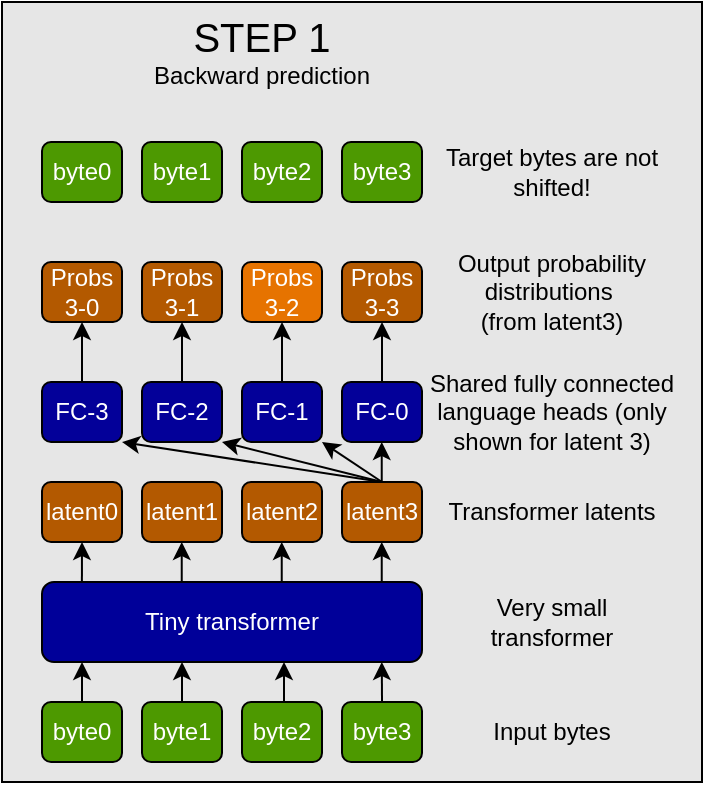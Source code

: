 <mxfile version="25.0.2">
  <diagram name="Seite-1" id="AwcVcW9VP8zm1qtS3SrH">
    <mxGraphModel dx="1122" dy="793" grid="1" gridSize="10" guides="1" tooltips="1" connect="1" arrows="1" fold="1" page="1" pageScale="1" pageWidth="827" pageHeight="1169" math="0" shadow="0">
      <root>
        <mxCell id="0" />
        <mxCell id="1" parent="0" />
        <mxCell id="HqEFTpVDg2efrMnKJrko-23" value="" style="rounded=0;whiteSpace=wrap;html=1;fillColor=#E6E6E6;" parent="1" vertex="1">
          <mxGeometry x="40" y="20" width="350" height="390" as="geometry" />
        </mxCell>
        <mxCell id="X-KIfJeAQy9R9fYGySRZ-1" value="byte0" style="rounded=1;whiteSpace=wrap;html=1;fillColor=#4D9900;fontColor=#FFFFFF;" parent="1" vertex="1">
          <mxGeometry x="60" y="370" width="40" height="30" as="geometry" />
        </mxCell>
        <mxCell id="X-KIfJeAQy9R9fYGySRZ-2" value="byte1" style="rounded=1;whiteSpace=wrap;html=1;fillColor=#4D9900;fontColor=#FFFFFF;" parent="1" vertex="1">
          <mxGeometry x="110" y="370" width="40" height="30" as="geometry" />
        </mxCell>
        <mxCell id="X-KIfJeAQy9R9fYGySRZ-3" value="byte2" style="rounded=1;whiteSpace=wrap;html=1;fillColor=#4D9900;fontColor=#FFFFFF;" parent="1" vertex="1">
          <mxGeometry x="160" y="370" width="40" height="30" as="geometry" />
        </mxCell>
        <mxCell id="X-KIfJeAQy9R9fYGySRZ-29" style="edgeStyle=orthogonalEdgeStyle;rounded=0;orthogonalLoop=1;jettySize=auto;html=1;exitX=0.5;exitY=0;exitDx=0;exitDy=0;" parent="1" source="X-KIfJeAQy9R9fYGySRZ-4" edge="1">
          <mxGeometry relative="1" as="geometry">
            <mxPoint x="229.899" y="350" as="targetPoint" />
          </mxGeometry>
        </mxCell>
        <mxCell id="X-KIfJeAQy9R9fYGySRZ-4" value="byte3" style="rounded=1;whiteSpace=wrap;html=1;fillColor=#4D9900;fontColor=#FFFFFF;" parent="1" vertex="1">
          <mxGeometry x="210" y="370" width="40" height="30" as="geometry" />
        </mxCell>
        <mxCell id="X-KIfJeAQy9R9fYGySRZ-5" value="Tiny transformer" style="rounded=1;whiteSpace=wrap;html=1;fillColor=#000099;fontColor=#FFFFFF;" parent="1" vertex="1">
          <mxGeometry x="60" y="310" width="190" height="40" as="geometry" />
        </mxCell>
        <mxCell id="X-KIfJeAQy9R9fYGySRZ-6" value="latent0" style="rounded=1;whiteSpace=wrap;html=1;fillColor=#B35900;fontColor=#FFFFFF;" parent="1" vertex="1">
          <mxGeometry x="60" y="260" width="40" height="30" as="geometry" />
        </mxCell>
        <mxCell id="X-KIfJeAQy9R9fYGySRZ-7" value="latent1" style="rounded=1;whiteSpace=wrap;html=1;fillColor=#B35900;fontColor=#FFFFFF;" parent="1" vertex="1">
          <mxGeometry x="110" y="260" width="40" height="30" as="geometry" />
        </mxCell>
        <mxCell id="X-KIfJeAQy9R9fYGySRZ-8" value="latent2" style="rounded=1;whiteSpace=wrap;html=1;fillColor=#B35900;fontColor=#FFFFFF;" parent="1" vertex="1">
          <mxGeometry x="160" y="260" width="40" height="30" as="geometry" />
        </mxCell>
        <mxCell id="X-KIfJeAQy9R9fYGySRZ-9" value="latent3" style="rounded=1;whiteSpace=wrap;html=1;fillColor=#B35900;fontColor=#FFFFFF;" parent="1" vertex="1">
          <mxGeometry x="210" y="260" width="40" height="30" as="geometry" />
        </mxCell>
        <mxCell id="X-KIfJeAQy9R9fYGySRZ-10" value="byte0" style="rounded=1;whiteSpace=wrap;html=1;fillColor=#4d9901;fontColor=#FFFFFF;" parent="1" vertex="1">
          <mxGeometry x="60" y="90" width="40" height="30" as="geometry" />
        </mxCell>
        <mxCell id="X-KIfJeAQy9R9fYGySRZ-11" value="byte1" style="rounded=1;whiteSpace=wrap;html=1;fillColor=#4d9901;fontColor=#FFFFFF;" parent="1" vertex="1">
          <mxGeometry x="110" y="90" width="40" height="30" as="geometry" />
        </mxCell>
        <mxCell id="X-KIfJeAQy9R9fYGySRZ-12" value="byte2" style="rounded=1;whiteSpace=wrap;html=1;fillColor=#4d9901;fontColor=#FFFFFF;" parent="1" vertex="1">
          <mxGeometry x="160" y="90" width="40" height="30" as="geometry" />
        </mxCell>
        <mxCell id="X-KIfJeAQy9R9fYGySRZ-13" value="byte3" style="rounded=1;whiteSpace=wrap;html=1;fillColor=#4d9901;fontColor=#FFFFFF;" parent="1" vertex="1">
          <mxGeometry x="210" y="90" width="40" height="30" as="geometry" />
        </mxCell>
        <mxCell id="X-KIfJeAQy9R9fYGySRZ-18" value="FC-0" style="rounded=1;whiteSpace=wrap;html=1;fillColor=#030099;fontColor=#FFFFFF;" parent="1" vertex="1">
          <mxGeometry x="210" y="210" width="40" height="30" as="geometry" />
        </mxCell>
        <mxCell id="X-KIfJeAQy9R9fYGySRZ-40" style="edgeStyle=orthogonalEdgeStyle;rounded=0;orthogonalLoop=1;jettySize=auto;html=1;exitX=0.5;exitY=0;exitDx=0;exitDy=0;entryX=0.5;entryY=1;entryDx=0;entryDy=0;" parent="1" source="X-KIfJeAQy9R9fYGySRZ-19" target="X-KIfJeAQy9R9fYGySRZ-23" edge="1">
          <mxGeometry relative="1" as="geometry" />
        </mxCell>
        <mxCell id="X-KIfJeAQy9R9fYGySRZ-19" value="FC-1" style="rounded=1;whiteSpace=wrap;html=1;fillColor=#030099;fontColor=#FFFFFF;" parent="1" vertex="1">
          <mxGeometry x="160" y="210" width="40" height="30" as="geometry" />
        </mxCell>
        <mxCell id="X-KIfJeAQy9R9fYGySRZ-39" style="edgeStyle=orthogonalEdgeStyle;rounded=0;orthogonalLoop=1;jettySize=auto;html=1;exitX=0.5;exitY=0;exitDx=0;exitDy=0;entryX=0.5;entryY=1;entryDx=0;entryDy=0;" parent="1" source="X-KIfJeAQy9R9fYGySRZ-20" target="X-KIfJeAQy9R9fYGySRZ-24" edge="1">
          <mxGeometry relative="1" as="geometry" />
        </mxCell>
        <mxCell id="X-KIfJeAQy9R9fYGySRZ-20" value="FC-2" style="rounded=1;whiteSpace=wrap;html=1;fillColor=#030099;fontColor=#FFFFFF;" parent="1" vertex="1">
          <mxGeometry x="110" y="210" width="40" height="30" as="geometry" />
        </mxCell>
        <mxCell id="X-KIfJeAQy9R9fYGySRZ-38" style="edgeStyle=orthogonalEdgeStyle;rounded=0;orthogonalLoop=1;jettySize=auto;html=1;exitX=0.5;exitY=0;exitDx=0;exitDy=0;entryX=0.5;entryY=1;entryDx=0;entryDy=0;" parent="1" source="X-KIfJeAQy9R9fYGySRZ-21" target="X-KIfJeAQy9R9fYGySRZ-25" edge="1">
          <mxGeometry relative="1" as="geometry" />
        </mxCell>
        <mxCell id="X-KIfJeAQy9R9fYGySRZ-21" value="FC-3" style="rounded=1;whiteSpace=wrap;html=1;fillColor=#030099;fontColor=#FFFFFF;" parent="1" vertex="1">
          <mxGeometry x="60" y="210" width="40" height="30" as="geometry" />
        </mxCell>
        <mxCell id="X-KIfJeAQy9R9fYGySRZ-22" value="Probs 3-3" style="rounded=1;whiteSpace=wrap;html=1;fillColor=#B35900;fontColor=#FFFFFF;" parent="1" vertex="1">
          <mxGeometry x="210" y="150" width="40" height="30" as="geometry" />
        </mxCell>
        <mxCell id="X-KIfJeAQy9R9fYGySRZ-23" value="Probs 3-2" style="rounded=1;whiteSpace=wrap;html=1;fillColor=#E67300;fontColor=#FFFFFF;" parent="1" vertex="1">
          <mxGeometry x="160" y="150" width="40" height="30" as="geometry" />
        </mxCell>
        <mxCell id="X-KIfJeAQy9R9fYGySRZ-24" value="Probs&lt;div&gt;3-1&lt;/div&gt;" style="rounded=1;whiteSpace=wrap;html=1;fillColor=#B35900;fontColor=#FFFFFF;" parent="1" vertex="1">
          <mxGeometry x="110" y="150" width="40" height="30" as="geometry" />
        </mxCell>
        <mxCell id="X-KIfJeAQy9R9fYGySRZ-25" value="Probs&lt;div&gt;3-0&lt;/div&gt;" style="rounded=1;whiteSpace=wrap;html=1;fillColor=#B35900;fontColor=#FFFFFF;" parent="1" vertex="1">
          <mxGeometry x="60" y="150" width="40" height="30" as="geometry" />
        </mxCell>
        <mxCell id="X-KIfJeAQy9R9fYGySRZ-26" style="edgeStyle=orthogonalEdgeStyle;rounded=0;orthogonalLoop=1;jettySize=auto;html=1;exitX=0.5;exitY=0;exitDx=0;exitDy=0;" parent="1" source="X-KIfJeAQy9R9fYGySRZ-1" edge="1">
          <mxGeometry relative="1" as="geometry">
            <mxPoint x="80" y="350" as="targetPoint" />
          </mxGeometry>
        </mxCell>
        <mxCell id="X-KIfJeAQy9R9fYGySRZ-27" style="edgeStyle=orthogonalEdgeStyle;rounded=0;orthogonalLoop=1;jettySize=auto;html=1;exitX=0.5;exitY=0;exitDx=0;exitDy=0;" parent="1" source="X-KIfJeAQy9R9fYGySRZ-2" edge="1">
          <mxGeometry relative="1" as="geometry">
            <mxPoint x="130" y="350" as="targetPoint" />
          </mxGeometry>
        </mxCell>
        <mxCell id="X-KIfJeAQy9R9fYGySRZ-28" style="edgeStyle=orthogonalEdgeStyle;rounded=0;orthogonalLoop=1;jettySize=auto;html=1;exitX=0.5;exitY=0;exitDx=0;exitDy=0;" parent="1" source="X-KIfJeAQy9R9fYGySRZ-3" edge="1">
          <mxGeometry relative="1" as="geometry">
            <mxPoint x="181" y="350" as="targetPoint" />
          </mxGeometry>
        </mxCell>
        <mxCell id="X-KIfJeAQy9R9fYGySRZ-30" value="" style="endArrow=classic;html=1;rounded=0;entryX=0.5;entryY=1;entryDx=0;entryDy=0;exitX=0.105;exitY=0;exitDx=0;exitDy=0;exitPerimeter=0;" parent="1" source="X-KIfJeAQy9R9fYGySRZ-5" target="X-KIfJeAQy9R9fYGySRZ-6" edge="1">
          <mxGeometry width="50" height="50" relative="1" as="geometry">
            <mxPoint x="110" y="320" as="sourcePoint" />
            <mxPoint x="160" y="270" as="targetPoint" />
          </mxGeometry>
        </mxCell>
        <mxCell id="X-KIfJeAQy9R9fYGySRZ-31" value="" style="endArrow=classic;html=1;rounded=0;entryX=0.5;entryY=1;entryDx=0;entryDy=0;exitX=0.105;exitY=0;exitDx=0;exitDy=0;exitPerimeter=0;" parent="1" edge="1">
          <mxGeometry width="50" height="50" relative="1" as="geometry">
            <mxPoint x="129.87" y="310" as="sourcePoint" />
            <mxPoint x="129.87" y="290" as="targetPoint" />
          </mxGeometry>
        </mxCell>
        <mxCell id="X-KIfJeAQy9R9fYGySRZ-32" value="" style="endArrow=classic;html=1;rounded=0;entryX=0.5;entryY=1;entryDx=0;entryDy=0;exitX=0.105;exitY=0;exitDx=0;exitDy=0;exitPerimeter=0;" parent="1" edge="1">
          <mxGeometry width="50" height="50" relative="1" as="geometry">
            <mxPoint x="179.87" y="310" as="sourcePoint" />
            <mxPoint x="179.87" y="290" as="targetPoint" />
          </mxGeometry>
        </mxCell>
        <mxCell id="X-KIfJeAQy9R9fYGySRZ-33" value="" style="endArrow=classic;html=1;rounded=0;entryX=0.5;entryY=1;entryDx=0;entryDy=0;exitX=0.105;exitY=0;exitDx=0;exitDy=0;exitPerimeter=0;" parent="1" edge="1">
          <mxGeometry width="50" height="50" relative="1" as="geometry">
            <mxPoint x="229.87" y="310" as="sourcePoint" />
            <mxPoint x="229.87" y="290" as="targetPoint" />
          </mxGeometry>
        </mxCell>
        <mxCell id="X-KIfJeAQy9R9fYGySRZ-34" value="" style="endArrow=classic;html=1;rounded=0;entryX=0.5;entryY=1;entryDx=0;entryDy=0;exitX=0.105;exitY=0;exitDx=0;exitDy=0;exitPerimeter=0;" parent="1" edge="1">
          <mxGeometry width="50" height="50" relative="1" as="geometry">
            <mxPoint x="229.87" y="260" as="sourcePoint" />
            <mxPoint x="229.87" y="240" as="targetPoint" />
          </mxGeometry>
        </mxCell>
        <mxCell id="X-KIfJeAQy9R9fYGySRZ-35" value="" style="endArrow=classic;html=1;rounded=0;entryX=1;entryY=1;entryDx=0;entryDy=0;exitX=0.5;exitY=0;exitDx=0;exitDy=0;" parent="1" source="X-KIfJeAQy9R9fYGySRZ-9" target="X-KIfJeAQy9R9fYGySRZ-19" edge="1">
          <mxGeometry width="50" height="50" relative="1" as="geometry">
            <mxPoint x="220" y="270" as="sourcePoint" />
            <mxPoint x="220" y="250" as="targetPoint" />
          </mxGeometry>
        </mxCell>
        <mxCell id="X-KIfJeAQy9R9fYGySRZ-36" value="" style="endArrow=classic;html=1;rounded=0;entryX=1;entryY=1;entryDx=0;entryDy=0;exitX=0.5;exitY=0;exitDx=0;exitDy=0;" parent="1" source="X-KIfJeAQy9R9fYGySRZ-9" target="X-KIfJeAQy9R9fYGySRZ-20" edge="1">
          <mxGeometry width="50" height="50" relative="1" as="geometry">
            <mxPoint x="240" y="250" as="sourcePoint" />
            <mxPoint x="200" y="250" as="targetPoint" />
          </mxGeometry>
        </mxCell>
        <mxCell id="X-KIfJeAQy9R9fYGySRZ-37" value="" style="endArrow=classic;html=1;rounded=0;entryX=1;entryY=1;entryDx=0;entryDy=0;exitX=0.5;exitY=0;exitDx=0;exitDy=0;" parent="1" source="X-KIfJeAQy9R9fYGySRZ-9" target="X-KIfJeAQy9R9fYGySRZ-21" edge="1">
          <mxGeometry width="50" height="50" relative="1" as="geometry">
            <mxPoint x="240" y="270" as="sourcePoint" />
            <mxPoint x="160" y="250" as="targetPoint" />
          </mxGeometry>
        </mxCell>
        <mxCell id="X-KIfJeAQy9R9fYGySRZ-41" style="edgeStyle=orthogonalEdgeStyle;rounded=0;orthogonalLoop=1;jettySize=auto;html=1;exitX=0.5;exitY=0;exitDx=0;exitDy=0;entryX=0.5;entryY=1;entryDx=0;entryDy=0;" parent="1" source="X-KIfJeAQy9R9fYGySRZ-18" target="X-KIfJeAQy9R9fYGySRZ-22" edge="1">
          <mxGeometry relative="1" as="geometry" />
        </mxCell>
        <mxCell id="X-KIfJeAQy9R9fYGySRZ-42" value="Output probability distributions&amp;nbsp;&lt;div&gt;(from latent3)&lt;/div&gt;" style="text;html=1;align=center;verticalAlign=middle;whiteSpace=wrap;rounded=0;" parent="1" vertex="1">
          <mxGeometry x="260" y="150" width="110" height="30" as="geometry" />
        </mxCell>
        <mxCell id="X-KIfJeAQy9R9fYGySRZ-43" value="Shared fully connected language heads (only shown for latent 3)" style="text;html=1;align=center;verticalAlign=middle;whiteSpace=wrap;rounded=0;" parent="1" vertex="1">
          <mxGeometry x="250" y="205" width="130" height="40" as="geometry" />
        </mxCell>
        <mxCell id="X-KIfJeAQy9R9fYGySRZ-44" value="Transformer latents" style="text;html=1;align=center;verticalAlign=middle;whiteSpace=wrap;rounded=0;" parent="1" vertex="1">
          <mxGeometry x="260" y="260" width="110" height="30" as="geometry" />
        </mxCell>
        <mxCell id="X-KIfJeAQy9R9fYGySRZ-45" value="Very small transformer" style="text;html=1;align=center;verticalAlign=middle;whiteSpace=wrap;rounded=0;" parent="1" vertex="1">
          <mxGeometry x="260" y="315" width="110" height="30" as="geometry" />
        </mxCell>
        <mxCell id="X-KIfJeAQy9R9fYGySRZ-46" value="Input bytes" style="text;html=1;align=center;verticalAlign=middle;whiteSpace=wrap;rounded=0;" parent="1" vertex="1">
          <mxGeometry x="260" y="370" width="110" height="30" as="geometry" />
        </mxCell>
        <mxCell id="X-KIfJeAQy9R9fYGySRZ-47" value="Target bytes are not shifted!" style="text;html=1;align=center;verticalAlign=middle;whiteSpace=wrap;rounded=0;" parent="1" vertex="1">
          <mxGeometry x="260" y="90" width="110" height="30" as="geometry" />
        </mxCell>
        <mxCell id="HqEFTpVDg2efrMnKJrko-21" value="&lt;font style=&quot;font-size: 20px;&quot;&gt;STEP 1&lt;/font&gt;&lt;div&gt;&lt;font&gt;Backward prediction&lt;/font&gt;&lt;/div&gt;" style="text;html=1;align=center;verticalAlign=middle;whiteSpace=wrap;rounded=0;labelBorderColor=none;" parent="1" vertex="1">
          <mxGeometry x="100" y="30" width="140" height="30" as="geometry" />
        </mxCell>
      </root>
    </mxGraphModel>
  </diagram>
</mxfile>
